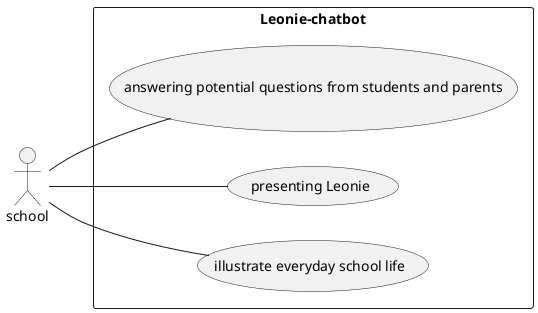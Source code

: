 @startuml
left to right direction
actor "school" as fc
rectangle Leonie-chatbot {
  usecase "answering potential questions from students and parents" as UC1
  usecase "presenting Leonie" as UC2
  usecase "illustrate everyday school life" as UC3
}
fc -- UC1
fc -- UC2
fc -- UC3
@enduml



